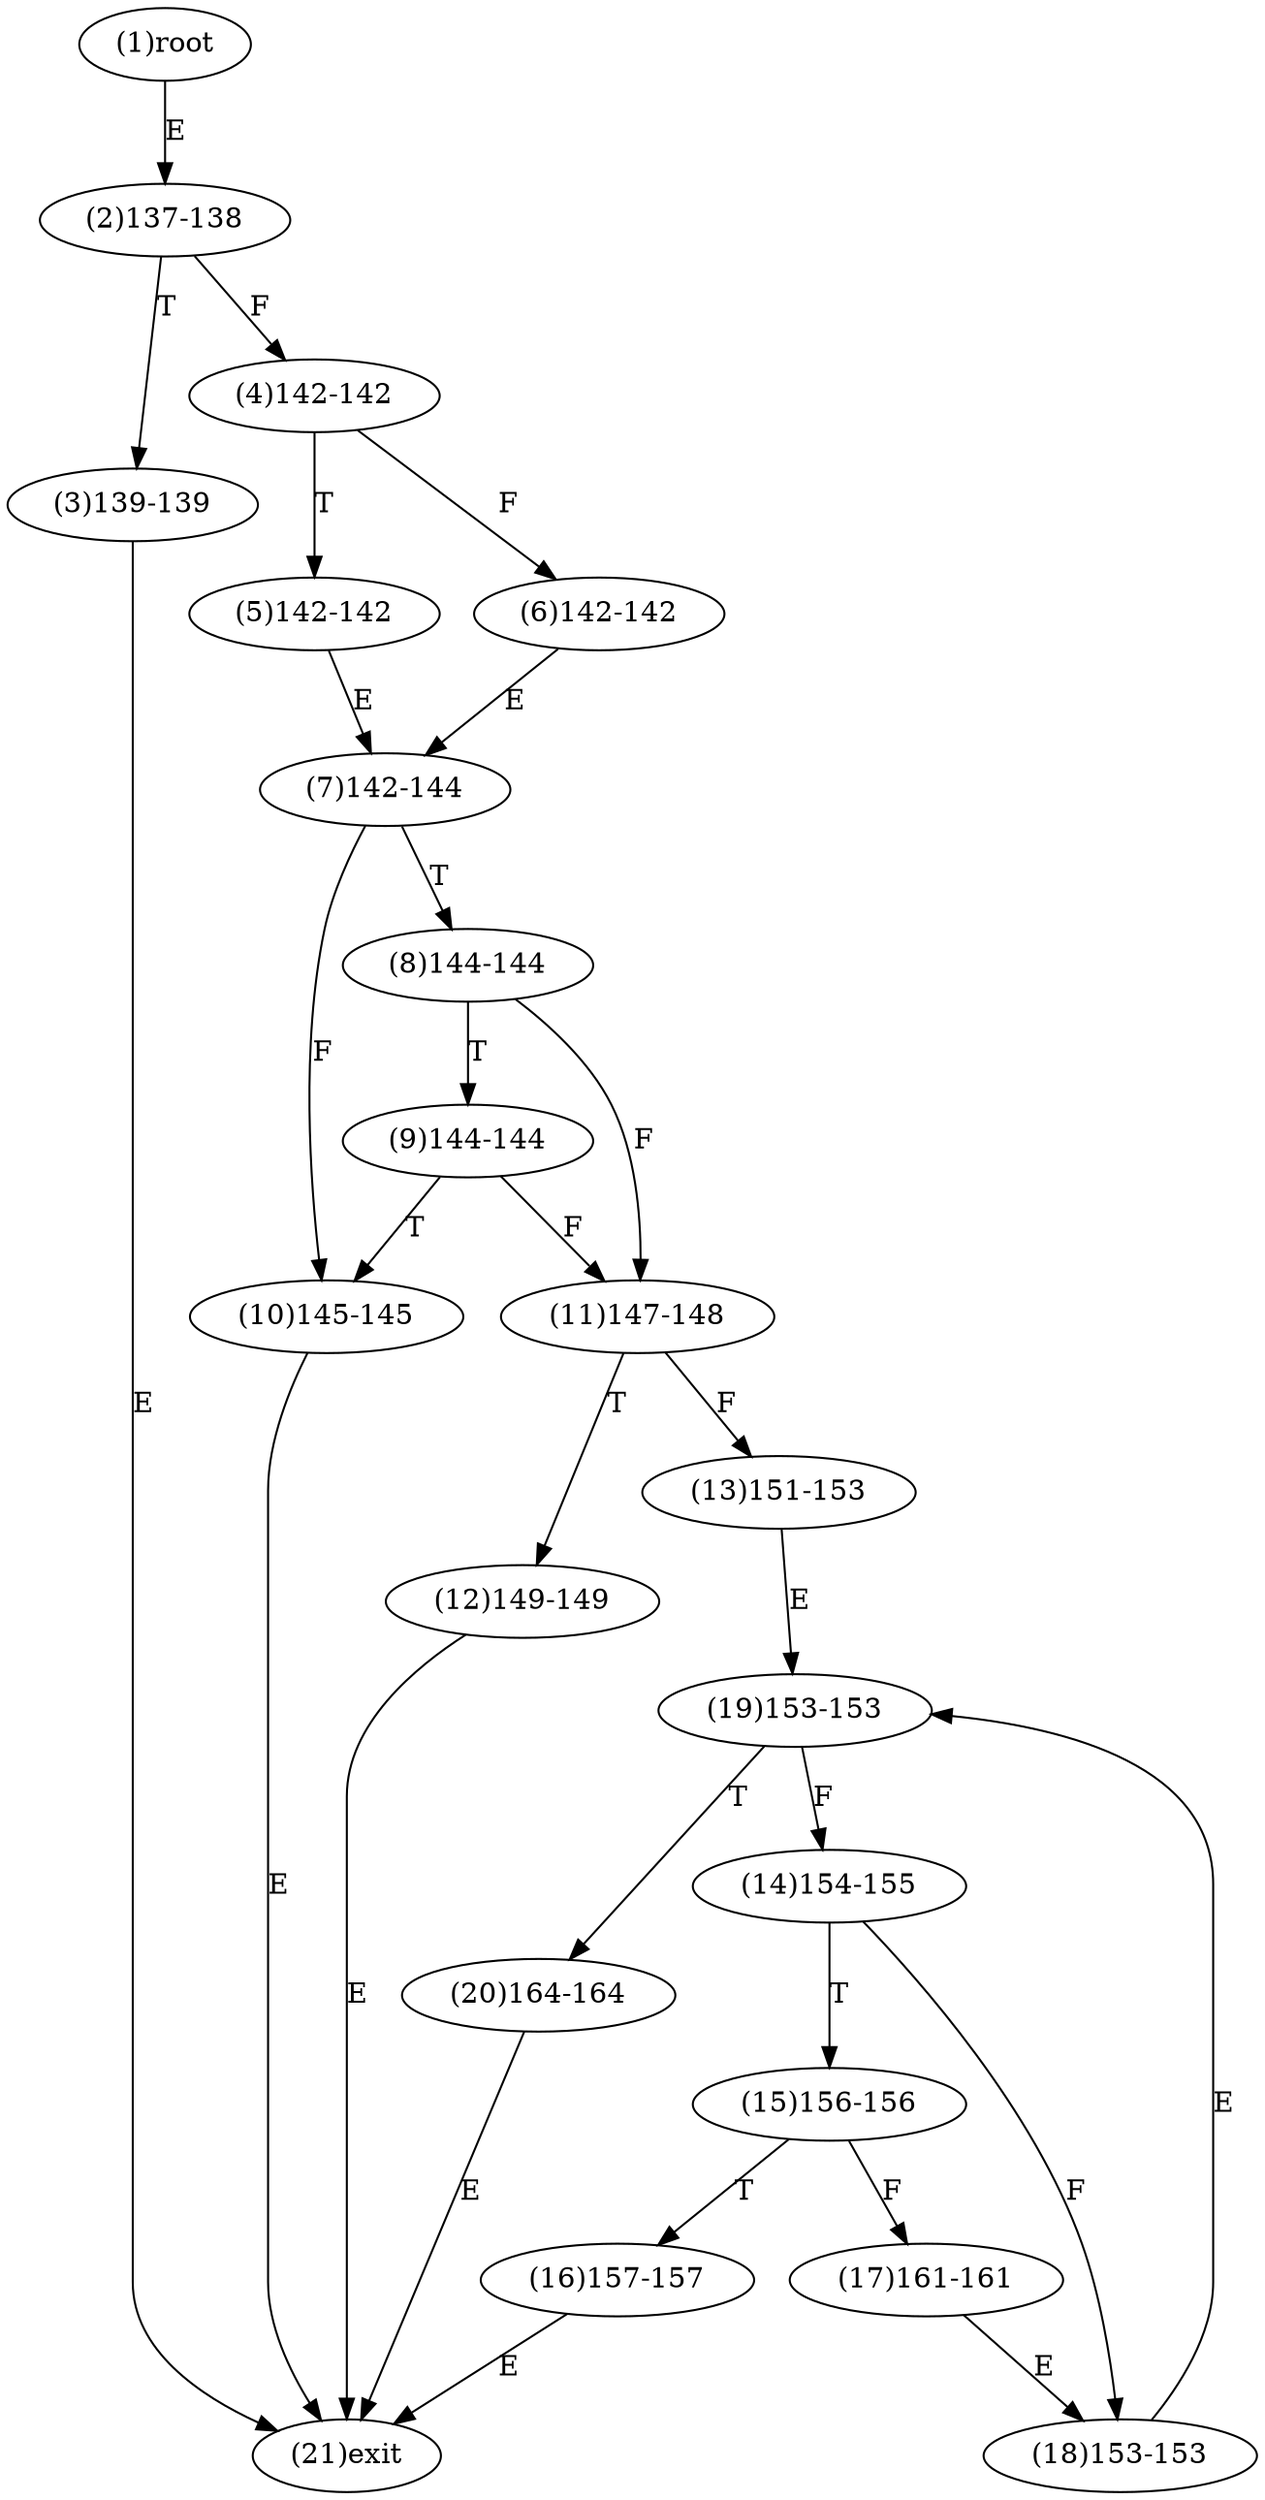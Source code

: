 digraph "" { 
1[ label="(1)root"];
2[ label="(2)137-138"];
3[ label="(3)139-139"];
4[ label="(4)142-142"];
5[ label="(5)142-142"];
6[ label="(6)142-142"];
7[ label="(7)142-144"];
8[ label="(8)144-144"];
9[ label="(9)144-144"];
10[ label="(10)145-145"];
11[ label="(11)147-148"];
12[ label="(12)149-149"];
13[ label="(13)151-153"];
14[ label="(14)154-155"];
15[ label="(15)156-156"];
17[ label="(17)161-161"];
16[ label="(16)157-157"];
19[ label="(19)153-153"];
18[ label="(18)153-153"];
21[ label="(21)exit"];
20[ label="(20)164-164"];
1->2[ label="E"];
2->4[ label="F"];
2->3[ label="T"];
3->21[ label="E"];
4->6[ label="F"];
4->5[ label="T"];
5->7[ label="E"];
6->7[ label="E"];
7->10[ label="F"];
7->8[ label="T"];
8->11[ label="F"];
8->9[ label="T"];
9->11[ label="F"];
9->10[ label="T"];
10->21[ label="E"];
11->13[ label="F"];
11->12[ label="T"];
12->21[ label="E"];
13->19[ label="E"];
14->18[ label="F"];
14->15[ label="T"];
15->17[ label="F"];
15->16[ label="T"];
16->21[ label="E"];
17->18[ label="E"];
18->19[ label="E"];
19->14[ label="F"];
19->20[ label="T"];
20->21[ label="E"];
}